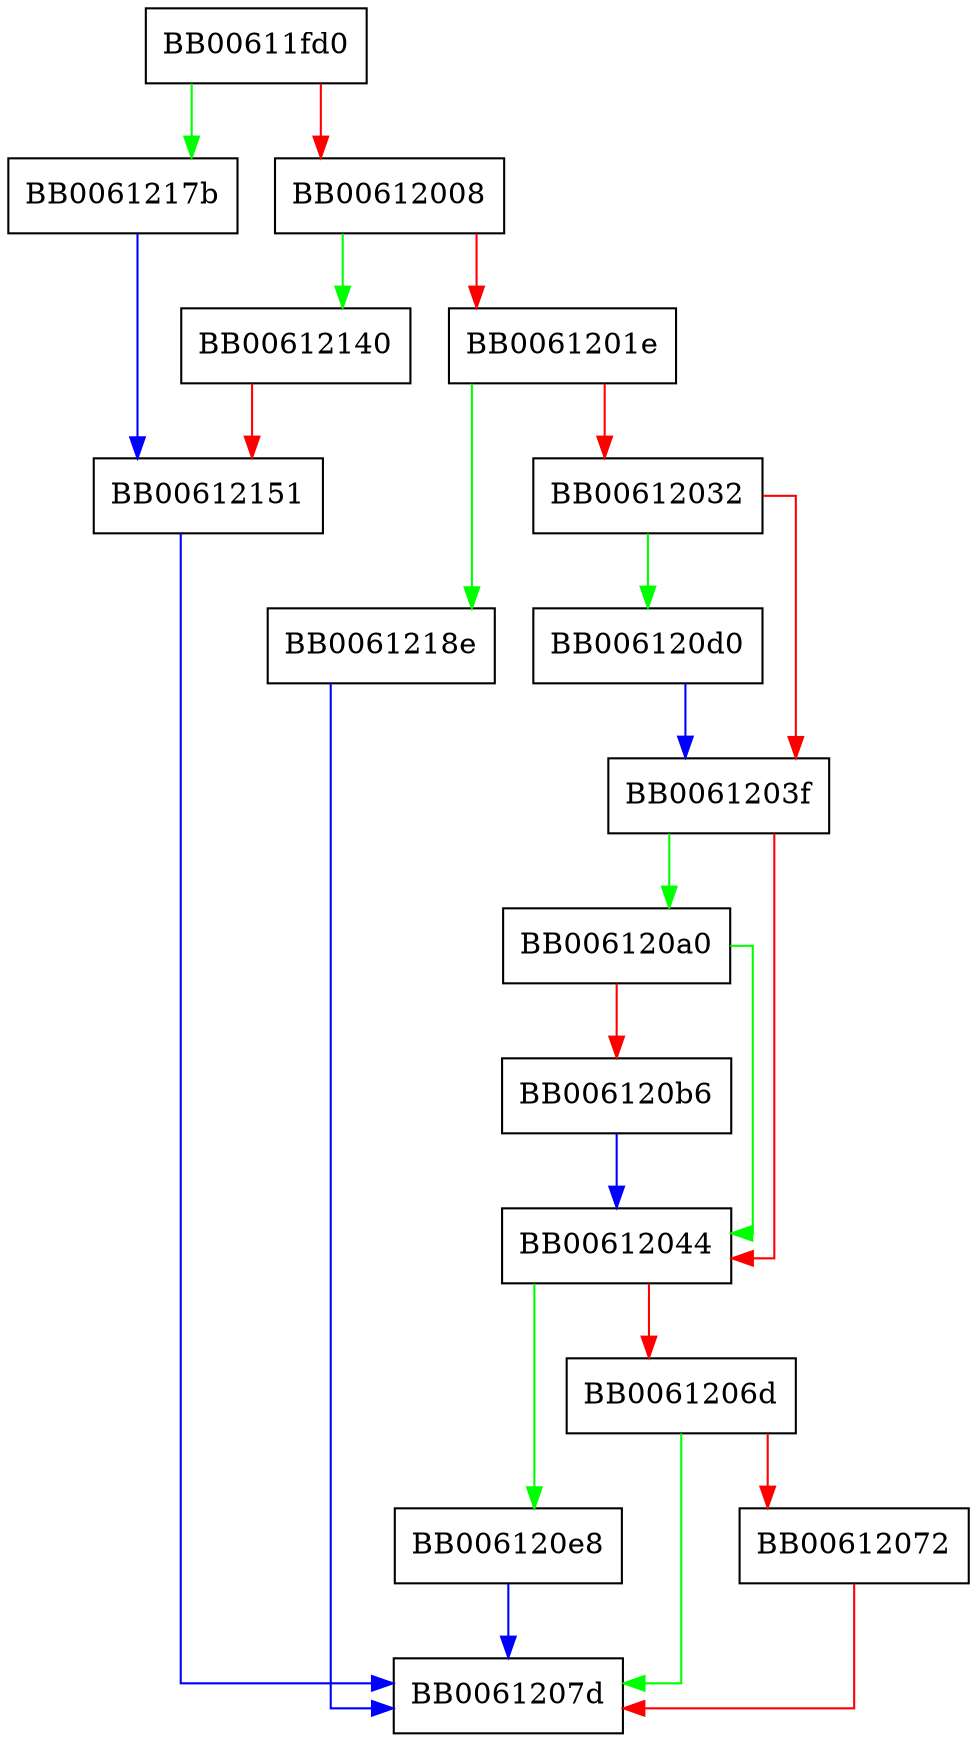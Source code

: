 digraph ocsp_verify_signer {
  node [shape="box"];
  graph [splines=ortho];
  BB00611fd0 -> BB0061217b [color="green"];
  BB00611fd0 -> BB00612008 [color="red"];
  BB00612008 -> BB00612140 [color="green"];
  BB00612008 -> BB0061201e [color="red"];
  BB0061201e -> BB0061218e [color="green"];
  BB0061201e -> BB00612032 [color="red"];
  BB00612032 -> BB006120d0 [color="green"];
  BB00612032 -> BB0061203f [color="red"];
  BB0061203f -> BB006120a0 [color="green"];
  BB0061203f -> BB00612044 [color="red"];
  BB00612044 -> BB006120e8 [color="green"];
  BB00612044 -> BB0061206d [color="red"];
  BB0061206d -> BB0061207d [color="green"];
  BB0061206d -> BB00612072 [color="red"];
  BB00612072 -> BB0061207d [color="red"];
  BB006120a0 -> BB00612044 [color="green"];
  BB006120a0 -> BB006120b6 [color="red"];
  BB006120b6 -> BB00612044 [color="blue"];
  BB006120d0 -> BB0061203f [color="blue"];
  BB006120e8 -> BB0061207d [color="blue"];
  BB00612140 -> BB00612151 [color="red"];
  BB00612151 -> BB0061207d [color="blue"];
  BB0061217b -> BB00612151 [color="blue"];
  BB0061218e -> BB0061207d [color="blue"];
}